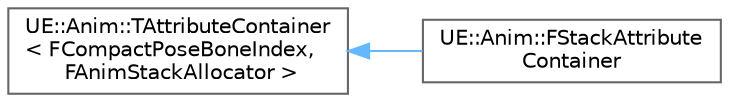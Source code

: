 digraph "Graphical Class Hierarchy"
{
 // INTERACTIVE_SVG=YES
 // LATEX_PDF_SIZE
  bgcolor="transparent";
  edge [fontname=Helvetica,fontsize=10,labelfontname=Helvetica,labelfontsize=10];
  node [fontname=Helvetica,fontsize=10,shape=box,height=0.2,width=0.4];
  rankdir="LR";
  Node0 [id="Node000000",label="UE::Anim::TAttributeContainer\l\< FCompactPoseBoneIndex,\l FAnimStackAllocator \>",height=0.2,width=0.4,color="grey40", fillcolor="white", style="filled",URL="$da/dc1/structUE_1_1Anim_1_1TAttributeContainer.html",tooltip=" "];
  Node0 -> Node1 [id="edge8912_Node000000_Node000001",dir="back",color="steelblue1",style="solid",tooltip=" "];
  Node1 [id="Node000001",label="UE::Anim::FStackAttribute\lContainer",height=0.2,width=0.4,color="grey40", fillcolor="white", style="filled",URL="$df/df7/structUE_1_1Anim_1_1FStackAttributeContainer.html",tooltip=" "];
}
